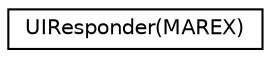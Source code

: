 digraph "类继承关系图"
{
  edge [fontname="Helvetica",fontsize="10",labelfontname="Helvetica",labelfontsize="10"];
  node [fontname="Helvetica",fontsize="10",shape=record];
  rankdir="LR";
  Node0 [label="UIResponder(MAREX)",height=0.2,width=0.4,color="black", fillcolor="white", style="filled",URL="$category_u_i_responder_07_m_a_r_e_x_08.html"];
}
